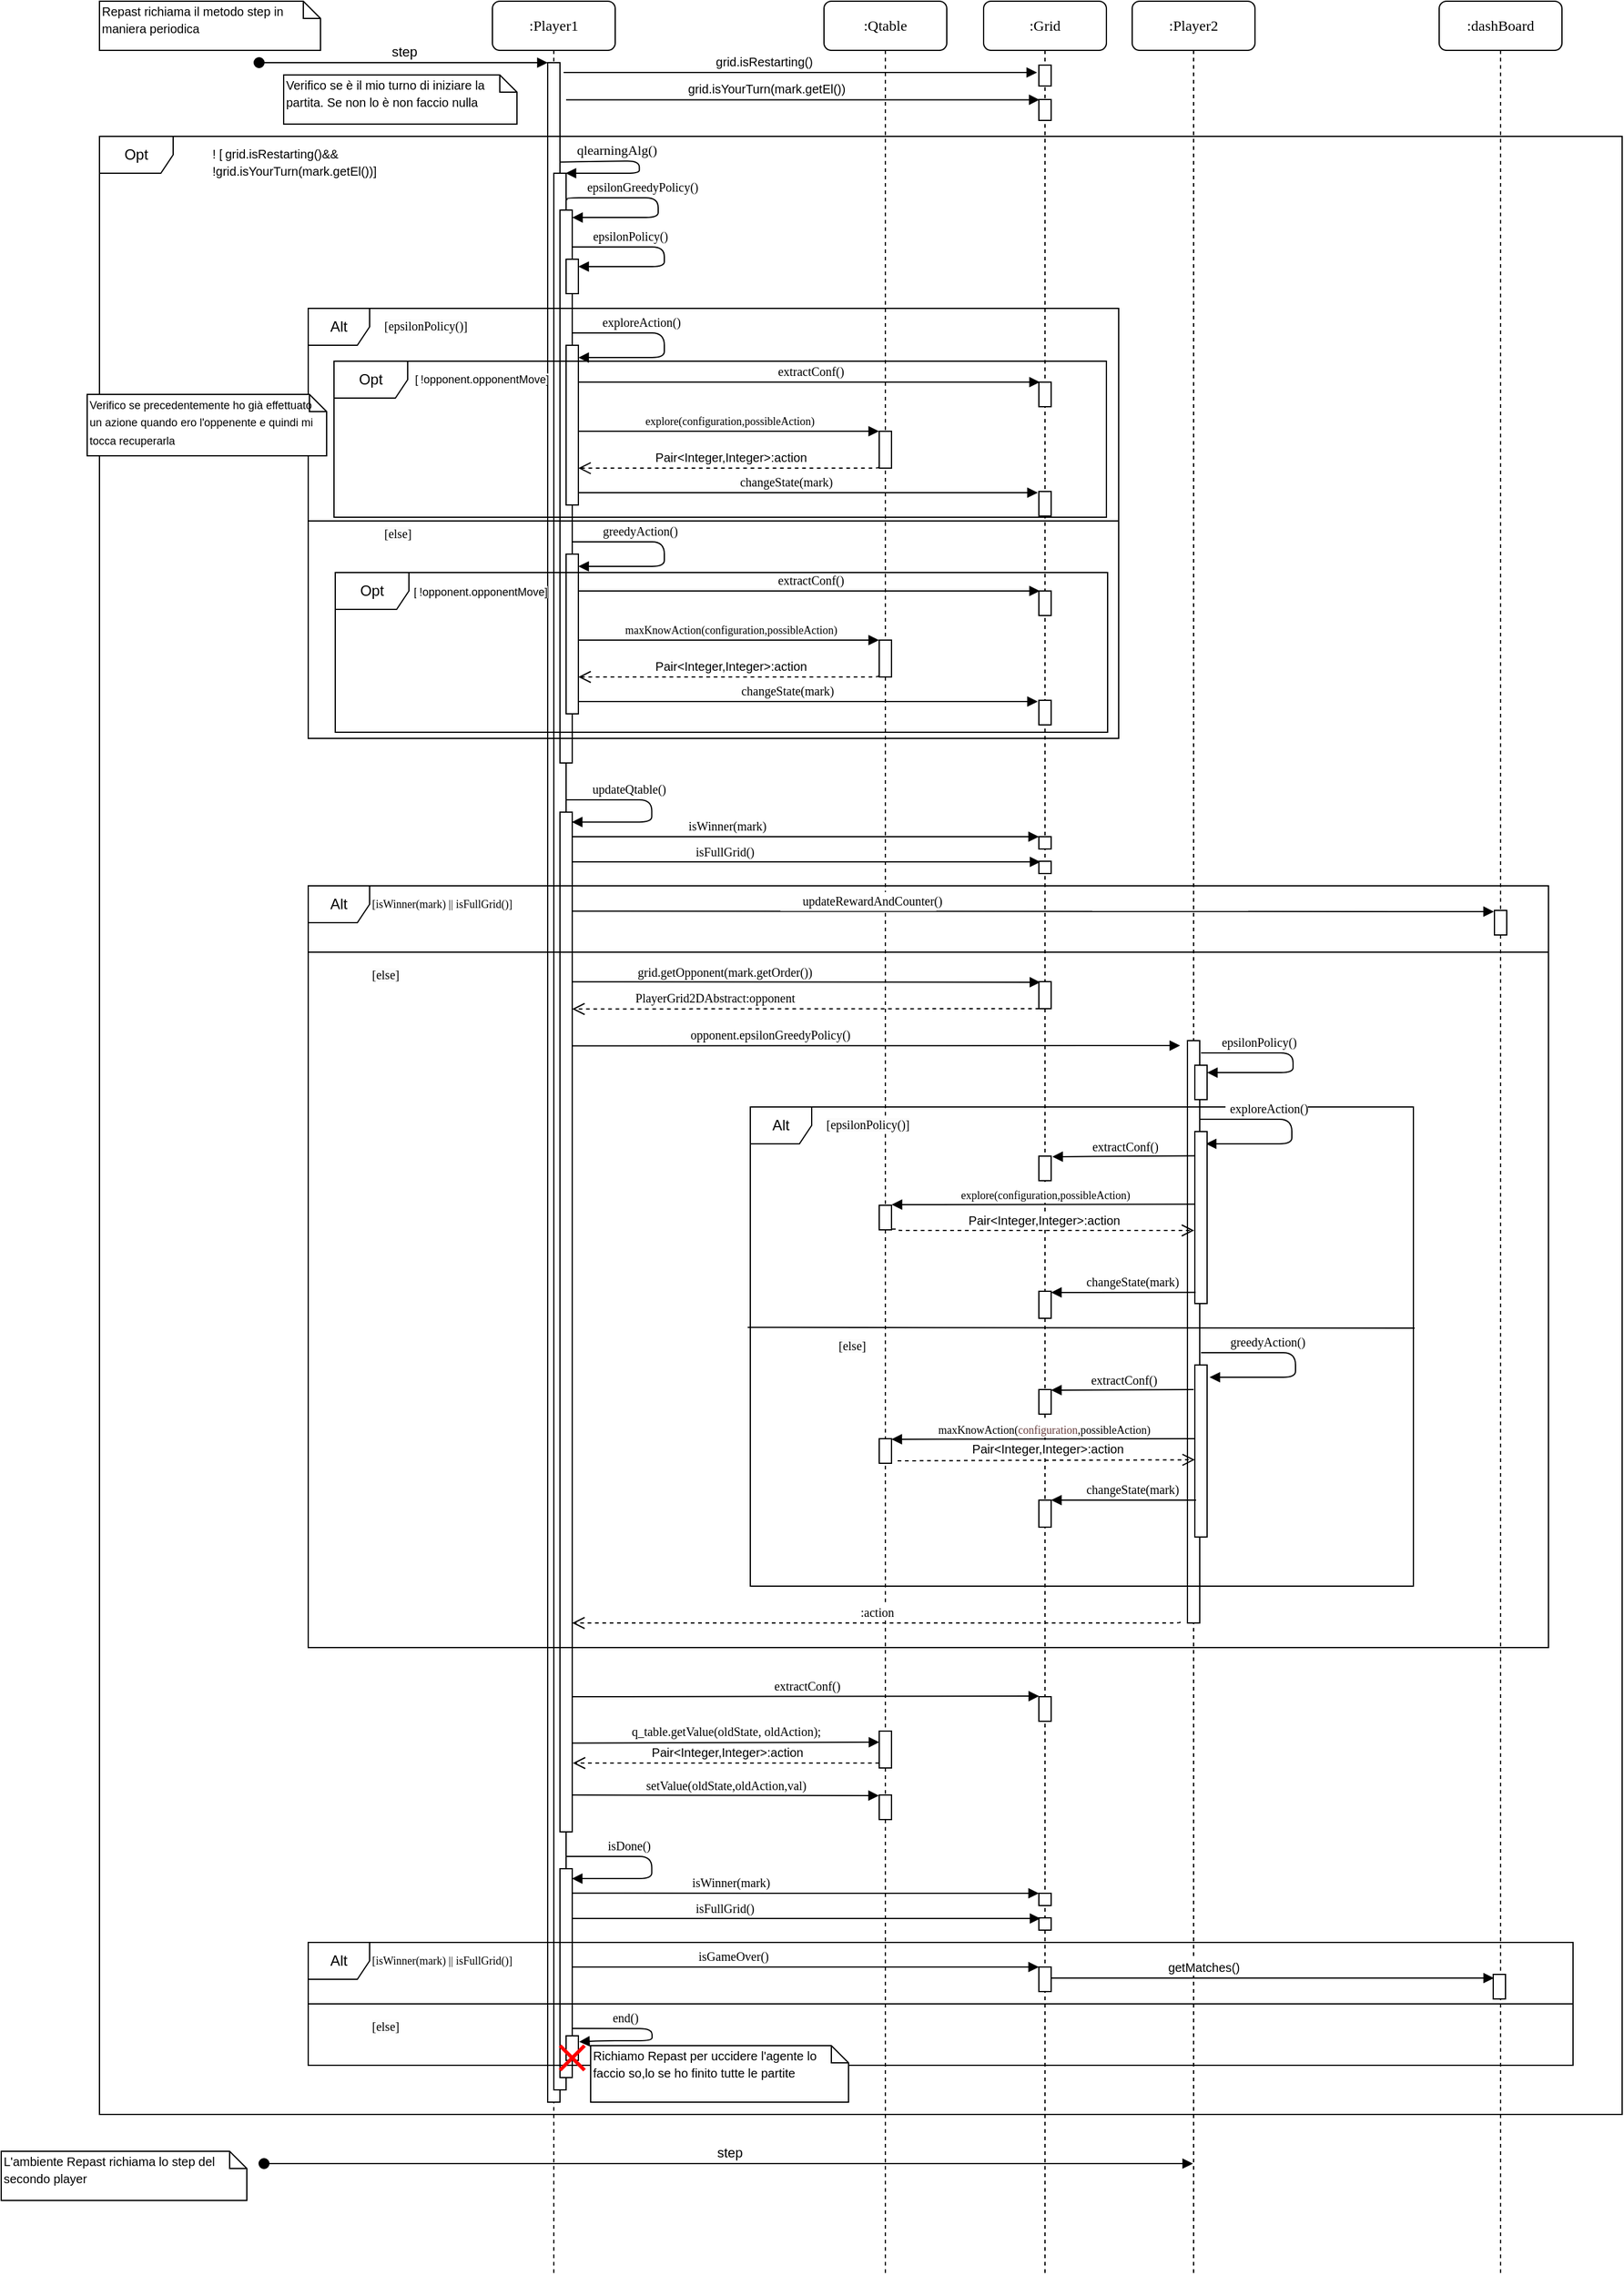 <mxfile version="26.1.0">
  <diagram name="Page-1" id="13e1069c-82ec-6db2-03f1-153e76fe0fe0">
    <mxGraphModel dx="2809" dy="753" grid="1" gridSize="10" guides="1" tooltips="1" connect="1" arrows="1" fold="1" page="1" pageScale="1" pageWidth="1100" pageHeight="850" background="none" math="0" shadow="0">
      <root>
        <mxCell id="0" />
        <mxCell id="1" parent="0" />
        <mxCell id="ylw8u2AN5-Jj1cHg0nZG-46" value=":dashBoard" style="shape=umlLifeline;perimeter=lifelinePerimeter;whiteSpace=wrap;html=1;container=1;collapsible=0;recursiveResize=0;outlineConnect=0;rounded=1;shadow=0;comic=0;labelBackgroundColor=none;strokeWidth=1;fontFamily=Verdana;fontSize=12;align=center;" vertex="1" parent="1">
          <mxGeometry x="871" y="80" width="100" height="1850" as="geometry" />
        </mxCell>
        <mxCell id="ylw8u2AN5-Jj1cHg0nZG-50" value="" style="html=1;points=[];perimeter=orthogonalPerimeter;rounded=0;shadow=0;comic=0;labelBackgroundColor=none;strokeWidth=1;fontFamily=Verdana;fontSize=12;align=center;" vertex="1" parent="ylw8u2AN5-Jj1cHg0nZG-46">
          <mxGeometry x="45" y="740" width="10" height="20" as="geometry" />
        </mxCell>
        <mxCell id="7baba1c4bc27f4b0-2" value=":Qtable" style="shape=umlLifeline;perimeter=lifelinePerimeter;whiteSpace=wrap;html=1;container=1;collapsible=0;recursiveResize=0;outlineConnect=0;rounded=1;shadow=0;comic=0;labelBackgroundColor=none;strokeWidth=1;fontFamily=Verdana;fontSize=12;align=center;" parent="1" vertex="1">
          <mxGeometry x="370" y="80" width="100" height="1850" as="geometry" />
        </mxCell>
        <mxCell id="ylw8u2AN5-Jj1cHg0nZG-176" value="&lt;span style=&quot;padding: 0px 0px 0px 2px;&quot;&gt;&lt;font style=&quot;font-size: 10px;&quot;&gt;&lt;font style=&quot;&quot;&gt;extractConf&lt;/font&gt;&lt;span style=&quot;background-color: rgb(255, 255, 255); font-family: Consolas; white-space-collapse: preserve;&quot;&gt;()&lt;/span&gt;&lt;/font&gt;&lt;/span&gt;" style="html=1;verticalAlign=bottom;endArrow=block;labelBackgroundColor=none;fontFamily=Verdana;fontSize=12;edgeStyle=elbowEdgeStyle;elbow=vertical;entryX=0.014;entryY=-0.064;entryDx=0;entryDy=0;entryPerimeter=0;" edge="1" parent="7baba1c4bc27f4b0-2" target="ylw8u2AN5-Jj1cHg0nZG-177">
          <mxGeometry x="-0.001" relative="1" as="geometry">
            <mxPoint x="-205" y="1380" as="sourcePoint" />
            <mxPoint x="171" y="1380" as="targetPoint" />
            <mxPoint as="offset" />
          </mxGeometry>
        </mxCell>
        <mxCell id="ylw8u2AN5-Jj1cHg0nZG-179" value="&lt;span style=&quot;padding: 0px 0px 0px 2px;&quot;&gt;&lt;font style=&quot;font-size: 10px; color: rgb(0, 0, 0);&quot;&gt;setValue(oldState,oldAction,val)&lt;/font&gt;&lt;/span&gt;" style="html=1;verticalAlign=bottom;endArrow=block;labelBackgroundColor=none;fontFamily=Verdana;fontSize=12;edgeStyle=elbowEdgeStyle;elbow=vertical;entryX=-0.031;entryY=0.035;entryDx=0;entryDy=0;entryPerimeter=0;" edge="1" parent="7baba1c4bc27f4b0-2" target="ylw8u2AN5-Jj1cHg0nZG-182">
          <mxGeometry x="-0.004" relative="1" as="geometry">
            <mxPoint x="-205" y="1460" as="sourcePoint" />
            <mxPoint x="40" y="1460" as="targetPoint" />
            <mxPoint as="offset" />
          </mxGeometry>
        </mxCell>
        <mxCell id="ylw8u2AN5-Jj1cHg0nZG-181" value="" style="html=1;points=[];perimeter=orthogonalPerimeter;rounded=0;shadow=0;comic=0;labelBackgroundColor=none;strokeWidth=1;fontFamily=Verdana;fontSize=12;align=center;" vertex="1" parent="7baba1c4bc27f4b0-2">
          <mxGeometry x="45" y="1408" width="10" height="30" as="geometry" />
        </mxCell>
        <mxCell id="ylw8u2AN5-Jj1cHg0nZG-182" value="" style="html=1;points=[];perimeter=orthogonalPerimeter;rounded=0;shadow=0;comic=0;labelBackgroundColor=none;strokeWidth=1;fontFamily=Verdana;fontSize=12;align=center;" vertex="1" parent="7baba1c4bc27f4b0-2">
          <mxGeometry x="45" y="1460" width="10" height="20" as="geometry" />
        </mxCell>
        <mxCell id="ylw8u2AN5-Jj1cHg0nZG-219" value="&lt;span style=&quot;font-family: Helvetica; font-size: 10px; background-color: rgb(255, 255, 255); padding: 0px 0px 0px 2px;&quot;&gt;&lt;span style=&quot;white-space-collapse: preserve;&quot;&gt;grid.isYourTurn(mark.getEl())&lt;/span&gt;&lt;/span&gt;" style="html=1;verticalAlign=bottom;endArrow=block;labelBackgroundColor=none;fontFamily=Verdana;fontSize=12;edgeStyle=elbowEdgeStyle;elbow=vertical;" edge="1" parent="7baba1c4bc27f4b0-2">
          <mxGeometry x="-0.162" relative="1" as="geometry">
            <mxPoint x="-210" y="80.2" as="sourcePoint" />
            <mxPoint x="175.5" y="80.0" as="targetPoint" />
            <mxPoint as="offset" />
            <Array as="points">
              <mxPoint x="-58" y="80.2" />
            </Array>
          </mxGeometry>
        </mxCell>
        <mxCell id="7baba1c4bc27f4b0-3" value=":Grid" style="shape=umlLifeline;perimeter=lifelinePerimeter;whiteSpace=wrap;html=1;container=1;collapsible=0;recursiveResize=0;outlineConnect=0;rounded=1;shadow=0;comic=0;labelBackgroundColor=none;strokeWidth=1;fontFamily=Verdana;fontSize=12;align=center;" parent="1" vertex="1">
          <mxGeometry x="500" y="80" width="100" height="1850" as="geometry" />
        </mxCell>
        <mxCell id="ylw8u2AN5-Jj1cHg0nZG-21" value="" style="html=1;points=[];perimeter=orthogonalPerimeter;rounded=0;shadow=0;comic=0;labelBackgroundColor=none;strokeWidth=1;fontFamily=Verdana;fontSize=12;align=center;" vertex="1" parent="7baba1c4bc27f4b0-3">
          <mxGeometry x="45" y="680" width="10" height="10" as="geometry" />
        </mxCell>
        <mxCell id="ylw8u2AN5-Jj1cHg0nZG-170" value="" style="html=1;points=[];perimeter=orthogonalPerimeter;rounded=0;shadow=0;comic=0;labelBackgroundColor=none;strokeWidth=1;fontFamily=Verdana;fontSize=12;align=center;" vertex="1" parent="7baba1c4bc27f4b0-3">
          <mxGeometry x="45" y="1220" width="10" height="22" as="geometry" />
        </mxCell>
        <mxCell id="ylw8u2AN5-Jj1cHg0nZG-177" value="" style="html=1;points=[];perimeter=orthogonalPerimeter;rounded=0;shadow=0;comic=0;labelBackgroundColor=none;strokeWidth=1;fontFamily=Verdana;fontSize=12;align=center;" vertex="1" parent="7baba1c4bc27f4b0-3">
          <mxGeometry x="45" y="1380" width="10" height="20" as="geometry" />
        </mxCell>
        <mxCell id="ylw8u2AN5-Jj1cHg0nZG-211" value="" style="html=1;points=[];perimeter=orthogonalPerimeter;rounded=0;shadow=0;comic=0;labelBackgroundColor=none;strokeWidth=1;fontFamily=Verdana;fontSize=12;align=center;" vertex="1" parent="7baba1c4bc27f4b0-3">
          <mxGeometry x="45" y="52" width="10" height="17" as="geometry" />
        </mxCell>
        <mxCell id="ylw8u2AN5-Jj1cHg0nZG-218" value="" style="html=1;points=[];perimeter=orthogonalPerimeter;rounded=0;shadow=0;comic=0;labelBackgroundColor=none;strokeWidth=1;fontFamily=Verdana;fontSize=12;align=center;" vertex="1" parent="7baba1c4bc27f4b0-3">
          <mxGeometry x="45" y="80" width="10" height="17" as="geometry" />
        </mxCell>
        <mxCell id="7baba1c4bc27f4b0-4" value=":Player2" style="shape=umlLifeline;perimeter=lifelinePerimeter;whiteSpace=wrap;html=1;container=1;collapsible=0;recursiveResize=0;outlineConnect=0;rounded=1;shadow=0;comic=0;labelBackgroundColor=none;strokeWidth=1;fontFamily=Verdana;fontSize=12;align=center;" parent="1" vertex="1">
          <mxGeometry x="621" y="80" width="100" height="1850" as="geometry" />
        </mxCell>
        <mxCell id="7baba1c4bc27f4b0-8" value=":Player1" style="shape=umlLifeline;perimeter=lifelinePerimeter;whiteSpace=wrap;html=1;container=1;collapsible=0;recursiveResize=0;outlineConnect=0;rounded=1;shadow=0;comic=0;labelBackgroundColor=none;strokeWidth=1;fontFamily=Verdana;fontSize=12;align=center;" parent="1" vertex="1">
          <mxGeometry x="100" y="80" width="100" height="1850" as="geometry" />
        </mxCell>
        <mxCell id="7baba1c4bc27f4b0-9" value="" style="html=1;points=[];perimeter=orthogonalPerimeter;rounded=0;shadow=0;comic=0;labelBackgroundColor=none;strokeWidth=1;fontFamily=Verdana;fontSize=12;align=center;" parent="7baba1c4bc27f4b0-8" vertex="1">
          <mxGeometry x="45" y="50" width="10" height="1660" as="geometry" />
        </mxCell>
        <mxCell id="ylw8u2AN5-Jj1cHg0nZG-3" value="" style="html=1;points=[];perimeter=orthogonalPerimeter;rounded=0;shadow=0;comic=0;labelBackgroundColor=none;strokeWidth=1;fontFamily=Verdana;fontSize=12;align=center;" vertex="1" parent="7baba1c4bc27f4b0-8">
          <mxGeometry x="50" y="140" width="10" height="1560" as="geometry" />
        </mxCell>
        <mxCell id="ylw8u2AN5-Jj1cHg0nZG-4" value="&lt;span style=&quot;padding: 0px 0px 0px 2px; background-color: rgb(255, 255, 255);&quot;&gt;&lt;sub&gt;&lt;font style=&quot;font-size: 11px;&quot;&gt;qlearningAlg()&lt;/font&gt;&lt;/sub&gt;&lt;/span&gt;" style="html=1;verticalAlign=bottom;endArrow=block;labelBackgroundColor=none;fontFamily=Verdana;fontSize=12;edgeStyle=orthogonalEdgeStyle;elbow=vertical;exitX=1.036;exitY=0.031;exitDx=0;exitDy=0;exitPerimeter=0;" edge="1" parent="7baba1c4bc27f4b0-8">
          <mxGeometry x="-0.323" relative="1" as="geometry">
            <mxPoint x="55.0" y="130.84" as="sourcePoint" />
            <mxPoint x="59.64" y="140" as="targetPoint" />
            <Array as="points">
              <mxPoint x="59.64" y="131" />
              <mxPoint x="119.64" y="130" />
              <mxPoint x="119.64" y="140" />
            </Array>
            <mxPoint as="offset" />
          </mxGeometry>
        </mxCell>
        <mxCell id="ylw8u2AN5-Jj1cHg0nZG-6" value="" style="html=1;points=[];perimeter=orthogonalPerimeter;rounded=0;shadow=0;comic=0;labelBackgroundColor=none;strokeWidth=1;fontFamily=Verdana;fontSize=12;align=center;" vertex="1" parent="7baba1c4bc27f4b0-8">
          <mxGeometry x="55" y="170" width="10" height="450" as="geometry" />
        </mxCell>
        <mxCell id="ylw8u2AN5-Jj1cHg0nZG-7" value="&lt;span style=&quot;padding: 0px 0px 0px 2px;&quot;&gt;&lt;span style=&quot;padding: 0px 0px 0px 2px;&quot;&gt;&lt;font style=&quot;font-size: 10px;&quot;&gt;epsilonGreedyPolicy()&lt;/font&gt;&lt;/span&gt;&lt;/span&gt;" style="html=1;verticalAlign=bottom;endArrow=block;labelBackgroundColor=none;fontFamily=Verdana;fontSize=12;edgeStyle=orthogonalEdgeStyle;elbow=vertical;exitX=1.07;exitY=0.014;exitDx=0;exitDy=0;exitPerimeter=0;" edge="1" parent="7baba1c4bc27f4b0-8" source="ylw8u2AN5-Jj1cHg0nZG-3">
          <mxGeometry x="-0.246" relative="1" as="geometry">
            <mxPoint x="60" y="150.04" as="sourcePoint" />
            <mxPoint x="65" y="176.04" as="targetPoint" />
            <Array as="points">
              <mxPoint x="61" y="160" />
              <mxPoint x="135" y="160" />
              <mxPoint x="135" y="176" />
            </Array>
            <mxPoint as="offset" />
          </mxGeometry>
        </mxCell>
        <mxCell id="ylw8u2AN5-Jj1cHg0nZG-26" value="Alt" style="shape=umlFrame;whiteSpace=wrap;html=1;pointerEvents=0;width=50;height=30;" vertex="1" parent="7baba1c4bc27f4b0-8">
          <mxGeometry x="-150" y="250" width="660" height="350" as="geometry" />
        </mxCell>
        <mxCell id="7baba1c4bc27f4b0-10" value="" style="html=1;points=[];perimeter=orthogonalPerimeter;rounded=0;shadow=0;comic=0;labelBackgroundColor=none;strokeWidth=1;fontFamily=Verdana;fontSize=12;align=center;" parent="7baba1c4bc27f4b0-8" vertex="1">
          <mxGeometry x="315" y="520" width="10" height="30" as="geometry" />
        </mxCell>
        <mxCell id="7baba1c4bc27f4b0-13" value="" style="html=1;points=[];perimeter=orthogonalPerimeter;rounded=0;shadow=0;comic=0;labelBackgroundColor=none;strokeWidth=1;fontFamily=Verdana;fontSize=12;align=center;" parent="7baba1c4bc27f4b0-8" vertex="1">
          <mxGeometry x="445" y="480" width="10" height="20" as="geometry" />
        </mxCell>
        <mxCell id="ylw8u2AN5-Jj1cHg0nZG-13" value="" style="html=1;points=[];perimeter=orthogonalPerimeter;rounded=0;shadow=0;comic=0;labelBackgroundColor=none;strokeWidth=1;fontFamily=Verdana;fontSize=12;align=center;" vertex="1" parent="7baba1c4bc27f4b0-8">
          <mxGeometry x="445" y="569" width="10" height="20" as="geometry" />
        </mxCell>
        <mxCell id="ylw8u2AN5-Jj1cHg0nZG-8" value="" style="html=1;points=[];perimeter=orthogonalPerimeter;rounded=0;shadow=0;comic=0;labelBackgroundColor=none;strokeWidth=1;fontFamily=Verdana;fontSize=12;align=center;" vertex="1" parent="7baba1c4bc27f4b0-8">
          <mxGeometry x="60" y="450" width="10" height="130" as="geometry" />
        </mxCell>
        <mxCell id="ylw8u2AN5-Jj1cHg0nZG-9" value="&lt;span style=&quot;padding: 0px 0px 0px 2px;&quot;&gt;&lt;span style=&quot;padding: 0px 0px 0px 2px;&quot;&gt;&lt;font style=&quot;font-size: 10px;&quot;&gt;greedyAction()&lt;/font&gt;&lt;/span&gt;&lt;/span&gt;" style="html=1;verticalAlign=bottom;endArrow=block;labelBackgroundColor=none;fontFamily=Verdana;fontSize=12;edgeStyle=orthogonalEdgeStyle;elbow=vertical;" edge="1" parent="7baba1c4bc27f4b0-8">
          <mxGeometry x="-0.357" relative="1" as="geometry">
            <mxPoint x="65" y="440" as="sourcePoint" />
            <mxPoint x="70" y="460" as="targetPoint" />
            <Array as="points">
              <mxPoint x="65" y="440" />
              <mxPoint x="140" y="440" />
              <mxPoint x="140" y="460" />
            </Array>
            <mxPoint as="offset" />
          </mxGeometry>
        </mxCell>
        <mxCell id="ylw8u2AN5-Jj1cHg0nZG-11" value="&lt;span style=&quot;padding: 0px 0px 0px 2px;&quot;&gt;&lt;font style=&quot;font-size: 10px;&quot;&gt;&lt;font style=&quot;&quot;&gt;extractConf&lt;/font&gt;&lt;span style=&quot;background-color: rgb(255, 255, 255); font-family: Consolas; white-space-collapse: preserve;&quot;&gt;()&lt;/span&gt;&lt;/font&gt;&lt;/span&gt;" style="html=1;verticalAlign=bottom;endArrow=block;labelBackgroundColor=none;fontFamily=Verdana;fontSize=12;edgeStyle=elbowEdgeStyle;elbow=vertical;entryX=0.079;entryY=0.001;entryDx=0;entryDy=0;entryPerimeter=0;" edge="1" parent="7baba1c4bc27f4b0-8" target="7baba1c4bc27f4b0-13">
          <mxGeometry x="-0.001" relative="1" as="geometry">
            <mxPoint x="70" y="480" as="sourcePoint" />
            <mxPoint x="330" y="479" as="targetPoint" />
            <mxPoint as="offset" />
          </mxGeometry>
        </mxCell>
        <mxCell id="ylw8u2AN5-Jj1cHg0nZG-12" value="&lt;span style=&quot;padding: 0px 0px 0px 2px;&quot;&gt;&lt;span&gt;&lt;font style=&quot;font-size: 9px; color: rgb(0, 0, 0);&quot;&gt;&lt;span&gt;maxKnowAction(&lt;/span&gt;&lt;span&gt;configuration&lt;/span&gt;&lt;span&gt;,&lt;/span&gt;&lt;font&gt;possibleAction&lt;/font&gt;&lt;span&gt;)&lt;/span&gt;&lt;/font&gt;&lt;/span&gt;&lt;/span&gt;" style="html=1;verticalAlign=bottom;endArrow=block;labelBackgroundColor=none;fontFamily=Verdana;fontSize=12;edgeStyle=elbowEdgeStyle;elbow=vertical;entryX=-0.021;entryY=-0.01;entryDx=0;entryDy=0;entryPerimeter=0;" edge="1" parent="7baba1c4bc27f4b0-8" target="7baba1c4bc27f4b0-10">
          <mxGeometry relative="1" as="geometry">
            <mxPoint x="70" y="520" as="sourcePoint" />
            <mxPoint x="280" y="520" as="targetPoint" />
          </mxGeometry>
        </mxCell>
        <mxCell id="ylw8u2AN5-Jj1cHg0nZG-14" value="&lt;font face=&quot;Helvetica&quot; style=&quot;font-size: 10px;&quot;&gt;&lt;span style=&quot;background-color: rgb(255, 255, 255); padding: 0px 0px 0px 2px;&quot;&gt;&lt;span style=&quot;white-space-collapse: preserve;&quot;&gt;Pair&amp;lt;Integer,Integer&amp;gt;&lt;/span&gt;&lt;/span&gt;:action&lt;/font&gt;" style="html=1;verticalAlign=bottom;endArrow=open;dashed=1;endSize=8;labelBackgroundColor=none;fontFamily=Verdana;fontSize=12;edgeStyle=elbowEdgeStyle;elbow=vertical;exitX=-0.042;exitY=0.96;exitDx=0;exitDy=0;exitPerimeter=0;" edge="1" parent="7baba1c4bc27f4b0-8" source="7baba1c4bc27f4b0-10">
          <mxGeometry relative="1" as="geometry">
            <mxPoint x="70" y="550" as="targetPoint" />
            <Array as="points">
              <mxPoint x="180" y="550" />
            </Array>
            <mxPoint x="445" y="580" as="sourcePoint" />
          </mxGeometry>
        </mxCell>
        <mxCell id="ylw8u2AN5-Jj1cHg0nZG-15" value="&lt;span style=&quot;padding: 0px 0px 0px 2px;&quot;&gt;&lt;font style=&quot;font-size: 10px;&quot;&gt;changeState(mark)&lt;/font&gt;&lt;/span&gt;" style="html=1;verticalAlign=bottom;endArrow=block;labelBackgroundColor=none;fontFamily=Verdana;fontSize=12;edgeStyle=elbowEdgeStyle;elbow=vertical;entryX=-0.088;entryY=0.06;entryDx=0;entryDy=0;entryPerimeter=0;" edge="1" parent="7baba1c4bc27f4b0-8" target="ylw8u2AN5-Jj1cHg0nZG-13">
          <mxGeometry x="-0.101" relative="1" as="geometry">
            <mxPoint x="70" y="570" as="sourcePoint" />
            <mxPoint x="440" y="570" as="targetPoint" />
            <mxPoint as="offset" />
          </mxGeometry>
        </mxCell>
        <mxCell id="ylw8u2AN5-Jj1cHg0nZG-27" value="" style="html=1;points=[];perimeter=orthogonalPerimeter;rounded=0;shadow=0;comic=0;labelBackgroundColor=none;strokeWidth=1;fontFamily=Verdana;fontSize=12;align=center;" vertex="1" parent="7baba1c4bc27f4b0-8">
          <mxGeometry x="60" y="210" width="10" height="28" as="geometry" />
        </mxCell>
        <mxCell id="ylw8u2AN5-Jj1cHg0nZG-28" value="&lt;span style=&quot;padding: 0px 0px 0px 2px;&quot;&gt;&lt;span style=&quot;padding: 0px 0px 0px 2px;&quot;&gt;&lt;font style=&quot;font-size: 10px;&quot;&gt;epsilonPolicy()&lt;/font&gt;&lt;/span&gt;&lt;/span&gt;" style="html=1;verticalAlign=bottom;endArrow=block;labelBackgroundColor=none;fontFamily=Verdana;fontSize=12;edgeStyle=orthogonalEdgeStyle;elbow=vertical;" edge="1" parent="7baba1c4bc27f4b0-8">
          <mxGeometry x="-0.441" relative="1" as="geometry">
            <mxPoint x="65" y="200" as="sourcePoint" />
            <mxPoint x="70" y="216.0" as="targetPoint" />
            <Array as="points">
              <mxPoint x="65" y="200" />
              <mxPoint x="140" y="200" />
              <mxPoint x="140" y="216" />
            </Array>
            <mxPoint as="offset" />
          </mxGeometry>
        </mxCell>
        <mxCell id="ylw8u2AN5-Jj1cHg0nZG-19" value="&lt;span style=&quot;padding: 0px 0px 0px 2px;&quot;&gt;&lt;font style=&quot;font-size: 10px;&quot;&gt;isWinner(mark)&lt;/font&gt;&lt;/span&gt;" style="html=1;verticalAlign=bottom;endArrow=block;labelBackgroundColor=none;fontFamily=Verdana;fontSize=12;edgeStyle=elbowEdgeStyle;elbow=vertical;entryX=0;entryY=0.009;entryDx=0;entryDy=0;entryPerimeter=0;" edge="1" parent="7baba1c4bc27f4b0-8" target="ylw8u2AN5-Jj1cHg0nZG-21">
          <mxGeometry x="-0.324" relative="1" as="geometry">
            <mxPoint x="60" y="680.04" as="sourcePoint" />
            <mxPoint x="440" y="680" as="targetPoint" />
            <mxPoint as="offset" />
          </mxGeometry>
        </mxCell>
        <mxCell id="ylw8u2AN5-Jj1cHg0nZG-17" value="" style="html=1;points=[];perimeter=orthogonalPerimeter;rounded=0;shadow=0;comic=0;labelBackgroundColor=none;strokeWidth=1;fontFamily=Verdana;fontSize=12;align=center;" vertex="1" parent="7baba1c4bc27f4b0-8">
          <mxGeometry x="55" y="660.04" width="10" height="829.96" as="geometry" />
        </mxCell>
        <mxCell id="ylw8u2AN5-Jj1cHg0nZG-18" value="&lt;span style=&quot;padding: 0px 0px 0px 2px;&quot;&gt;&lt;span style=&quot;padding: 0px 0px 0px 2px;&quot;&gt;&lt;font style=&quot;font-size: 10px;&quot;&gt;updateQtable()&lt;/font&gt;&lt;/span&gt;&lt;/span&gt;" style="html=1;verticalAlign=bottom;endArrow=block;labelBackgroundColor=none;fontFamily=Verdana;fontSize=12;edgeStyle=orthogonalEdgeStyle;elbow=vertical;exitX=1.026;exitY=0.553;exitDx=0;exitDy=0;exitPerimeter=0;" edge="1" parent="7baba1c4bc27f4b0-8">
          <mxGeometry x="-0.357" relative="1" as="geometry">
            <mxPoint x="60" y="650.04" as="sourcePoint" />
            <mxPoint x="64.74" y="668.08" as="targetPoint" />
            <Array as="points">
              <mxPoint x="129.74" y="650.08" />
              <mxPoint x="129.74" y="668.08" />
            </Array>
            <mxPoint as="offset" />
          </mxGeometry>
        </mxCell>
        <mxCell id="ylw8u2AN5-Jj1cHg0nZG-34" value="&lt;span style=&quot;padding: 0px 0px 0px 2px;&quot;&gt;&lt;span style=&quot;padding: 0px 0px 0px 2px;&quot;&gt;&lt;font style=&quot;font-size: 10px;&quot;&gt;&lt;span style=&quot;padding: 0px 0px 0px 2px;&quot;&gt;&lt;font style=&quot;&quot;&gt;exploreAction&lt;/font&gt;&lt;/span&gt;&lt;font&gt;()&lt;/font&gt;&lt;/font&gt;&lt;/span&gt;&lt;/span&gt;" style="html=1;verticalAlign=bottom;endArrow=block;labelBackgroundColor=none;fontFamily=Verdana;fontSize=12;edgeStyle=orthogonalEdgeStyle;elbow=vertical;" edge="1" parent="7baba1c4bc27f4b0-8">
          <mxGeometry x="-0.357" relative="1" as="geometry">
            <mxPoint x="65" y="270.04" as="sourcePoint" />
            <mxPoint x="70" y="290.04" as="targetPoint" />
            <Array as="points">
              <mxPoint x="65" y="270.04" />
              <mxPoint x="140" y="270.04" />
              <mxPoint x="140" y="290.04" />
            </Array>
            <mxPoint as="offset" />
          </mxGeometry>
        </mxCell>
        <mxCell id="ylw8u2AN5-Jj1cHg0nZG-35" value="&lt;span style=&quot;padding: 0px 0px 0px 2px;&quot;&gt;&lt;font style=&quot;font-size: 10px;&quot;&gt;&lt;font style=&quot;&quot;&gt;extractConf&lt;/font&gt;&lt;span style=&quot;background-color: rgb(255, 255, 255); font-family: Consolas; white-space-collapse: preserve;&quot;&gt;()&lt;/span&gt;&lt;/font&gt;&lt;/span&gt;" style="html=1;verticalAlign=bottom;endArrow=block;labelBackgroundColor=none;fontFamily=Verdana;fontSize=12;edgeStyle=elbowEdgeStyle;elbow=vertical;entryX=0.079;entryY=0.001;entryDx=0;entryDy=0;entryPerimeter=0;" edge="1" parent="7baba1c4bc27f4b0-8" target="ylw8u2AN5-Jj1cHg0nZG-31">
          <mxGeometry x="-0.001" relative="1" as="geometry">
            <mxPoint x="70" y="310.04" as="sourcePoint" />
            <mxPoint x="330" y="309.04" as="targetPoint" />
            <mxPoint as="offset" />
          </mxGeometry>
        </mxCell>
        <mxCell id="ylw8u2AN5-Jj1cHg0nZG-36" value="&lt;span style=&quot;padding: 0px 0px 0px 2px;&quot;&gt;&lt;span&gt;&lt;font style=&quot;font-size: 9px; color: rgb(0, 0, 0);&quot;&gt;&lt;span&gt;explore(&lt;/span&gt;&lt;span&gt;configuration&lt;/span&gt;&lt;span&gt;,&lt;/span&gt;&lt;font&gt;possibleAction&lt;/font&gt;&lt;span&gt;)&lt;/span&gt;&lt;/font&gt;&lt;/span&gt;&lt;/span&gt;" style="html=1;verticalAlign=bottom;endArrow=block;labelBackgroundColor=none;fontFamily=Verdana;fontSize=12;edgeStyle=elbowEdgeStyle;elbow=vertical;entryX=-0.021;entryY=-0.01;entryDx=0;entryDy=0;entryPerimeter=0;" edge="1" parent="7baba1c4bc27f4b0-8" target="ylw8u2AN5-Jj1cHg0nZG-30">
          <mxGeometry x="-0.004" relative="1" as="geometry">
            <mxPoint x="70" y="350.04" as="sourcePoint" />
            <mxPoint x="280" y="350.04" as="targetPoint" />
            <mxPoint as="offset" />
          </mxGeometry>
        </mxCell>
        <mxCell id="ylw8u2AN5-Jj1cHg0nZG-37" value="&lt;span style=&quot;font-family: Helvetica; font-size: 10px; background-color: rgb(255, 255, 255); padding: 0px 0px 0px 2px;&quot;&gt;&lt;span style=&quot;white-space-collapse: preserve;&quot;&gt;Pair&amp;lt;Integer,Integer&amp;gt;&lt;/span&gt;&lt;/span&gt;&lt;span style=&quot;font-family: Helvetica; font-size: 10px;&quot;&gt;:action&lt;/span&gt;" style="html=1;verticalAlign=bottom;endArrow=open;dashed=1;endSize=8;labelBackgroundColor=none;fontFamily=Verdana;fontSize=12;edgeStyle=elbowEdgeStyle;elbow=vertical;exitX=-0.042;exitY=0.96;exitDx=0;exitDy=0;exitPerimeter=0;" edge="1" parent="7baba1c4bc27f4b0-8" source="ylw8u2AN5-Jj1cHg0nZG-30">
          <mxGeometry relative="1" as="geometry">
            <mxPoint x="70" y="380.04" as="targetPoint" />
            <Array as="points">
              <mxPoint x="180" y="380.04" />
            </Array>
            <mxPoint x="445" y="410.04" as="sourcePoint" />
          </mxGeometry>
        </mxCell>
        <mxCell id="ylw8u2AN5-Jj1cHg0nZG-38" value="&lt;span style=&quot;padding: 0px 0px 0px 2px;&quot;&gt;&lt;font style=&quot;font-size: 10px;&quot;&gt;changeState(mark)&lt;/font&gt;&lt;/span&gt;" style="html=1;verticalAlign=bottom;endArrow=block;labelBackgroundColor=none;fontFamily=Verdana;fontSize=12;edgeStyle=elbowEdgeStyle;elbow=vertical;entryX=-0.088;entryY=0.06;entryDx=0;entryDy=0;entryPerimeter=0;" edge="1" parent="7baba1c4bc27f4b0-8" target="ylw8u2AN5-Jj1cHg0nZG-32">
          <mxGeometry x="-0.101" relative="1" as="geometry">
            <mxPoint x="70" y="400.04" as="sourcePoint" />
            <mxPoint x="440" y="400.04" as="targetPoint" />
            <mxPoint as="offset" />
          </mxGeometry>
        </mxCell>
        <mxCell id="ylw8u2AN5-Jj1cHg0nZG-30" value="" style="html=1;points=[];perimeter=orthogonalPerimeter;rounded=0;shadow=0;comic=0;labelBackgroundColor=none;strokeWidth=1;fontFamily=Verdana;fontSize=12;align=center;" vertex="1" parent="7baba1c4bc27f4b0-8">
          <mxGeometry x="315" y="350.04" width="10" height="30" as="geometry" />
        </mxCell>
        <mxCell id="ylw8u2AN5-Jj1cHg0nZG-31" value="" style="html=1;points=[];perimeter=orthogonalPerimeter;rounded=0;shadow=0;comic=0;labelBackgroundColor=none;strokeWidth=1;fontFamily=Verdana;fontSize=12;align=center;" vertex="1" parent="7baba1c4bc27f4b0-8">
          <mxGeometry x="445" y="310.04" width="10" height="20" as="geometry" />
        </mxCell>
        <mxCell id="ylw8u2AN5-Jj1cHg0nZG-32" value="" style="html=1;points=[];perimeter=orthogonalPerimeter;rounded=0;shadow=0;comic=0;labelBackgroundColor=none;strokeWidth=1;fontFamily=Verdana;fontSize=12;align=center;" vertex="1" parent="7baba1c4bc27f4b0-8">
          <mxGeometry x="445" y="399.04" width="10" height="20" as="geometry" />
        </mxCell>
        <mxCell id="ylw8u2AN5-Jj1cHg0nZG-33" value="" style="html=1;points=[];perimeter=orthogonalPerimeter;rounded=0;shadow=0;comic=0;labelBackgroundColor=none;strokeWidth=1;fontFamily=Verdana;fontSize=12;align=center;" vertex="1" parent="7baba1c4bc27f4b0-8">
          <mxGeometry x="60" y="280.04" width="10" height="130" as="geometry" />
        </mxCell>
        <mxCell id="ylw8u2AN5-Jj1cHg0nZG-39" value="" style="line;strokeWidth=1;fillColor=none;align=left;verticalAlign=middle;spacingTop=-1;spacingLeft=3;spacingRight=3;rotatable=0;labelPosition=right;points=[];portConstraint=eastwest;strokeColor=inherit;" vertex="1" parent="7baba1c4bc27f4b0-8">
          <mxGeometry x="-150" y="419.04" width="660" height="8" as="geometry" />
        </mxCell>
        <mxCell id="ylw8u2AN5-Jj1cHg0nZG-22" value="" style="html=1;points=[];perimeter=orthogonalPerimeter;rounded=0;shadow=0;comic=0;labelBackgroundColor=none;strokeWidth=1;fontFamily=Verdana;fontSize=12;align=center;" vertex="1" parent="7baba1c4bc27f4b0-8">
          <mxGeometry x="445" y="700" width="10" height="10" as="geometry" />
        </mxCell>
        <mxCell id="ylw8u2AN5-Jj1cHg0nZG-20" value="&lt;span style=&quot;padding: 0px 0px 0px 2px;&quot;&gt;&lt;font style=&quot;font-size: 10px;&quot;&gt;isFullGrid()&lt;/font&gt;&lt;/span&gt;" style="html=1;verticalAlign=bottom;endArrow=block;labelBackgroundColor=none;fontFamily=Verdana;fontSize=12;edgeStyle=elbowEdgeStyle;elbow=vertical;entryX=0.121;entryY=0.007;entryDx=0;entryDy=0;entryPerimeter=0;exitX=1.383;exitY=0.297;exitDx=0;exitDy=0;exitPerimeter=0;" edge="1" parent="7baba1c4bc27f4b0-8" target="ylw8u2AN5-Jj1cHg0nZG-22">
          <mxGeometry x="-0.352" relative="1" as="geometry">
            <mxPoint x="65.0" y="700.518" as="sourcePoint" />
            <mxPoint x="440.17" y="700.11" as="targetPoint" />
            <mxPoint as="offset" />
          </mxGeometry>
        </mxCell>
        <mxCell id="ylw8u2AN5-Jj1cHg0nZG-43" value="Alt" style="shape=umlFrame;whiteSpace=wrap;html=1;pointerEvents=0;width=50;height=30;" vertex="1" parent="7baba1c4bc27f4b0-8">
          <mxGeometry x="-150" y="720" width="1010" height="620" as="geometry" />
        </mxCell>
        <mxCell id="ylw8u2AN5-Jj1cHg0nZG-44" value="&lt;span style=&quot;font-family: Verdana; text-align: center; text-wrap-mode: nowrap;&quot;&gt;&lt;font style=&quot;font-size: 9px;&quot;&gt;[isWinner(mark) || isFullGrid()]&lt;/font&gt;&lt;/span&gt;" style="text;whiteSpace=wrap;html=1;" vertex="1" parent="7baba1c4bc27f4b0-8">
          <mxGeometry x="-100" y="720" width="149" height="30" as="geometry" />
        </mxCell>
        <mxCell id="ylw8u2AN5-Jj1cHg0nZG-49" value="&lt;span style=&quot;padding: 0px 0px 0px 2px; background-color: rgb(255, 255, 255);&quot;&gt;&lt;font style=&quot;font-size: 10px;&quot;&gt;updateRewardAndCounter()&lt;/font&gt;&lt;/span&gt;" style="html=1;verticalAlign=bottom;endArrow=block;labelBackgroundColor=none;fontFamily=Verdana;fontSize=12;edgeStyle=elbowEdgeStyle;elbow=vertical;entryX=-0.046;entryY=0.058;entryDx=0;entryDy=0;entryPerimeter=0;exitX=0.999;exitY=0.234;exitDx=0;exitDy=0;exitPerimeter=0;" edge="1" parent="7baba1c4bc27f4b0-8" target="ylw8u2AN5-Jj1cHg0nZG-50">
          <mxGeometry x="-0.353" relative="1" as="geometry">
            <mxPoint x="65.0" y="740.651" as="sourcePoint" />
            <mxPoint x="830.01" y="740" as="targetPoint" />
            <mxPoint as="offset" />
          </mxGeometry>
        </mxCell>
        <mxCell id="ylw8u2AN5-Jj1cHg0nZG-53" value="" style="line;strokeWidth=1;fillColor=none;align=left;verticalAlign=middle;spacingTop=-1;spacingLeft=3;spacingRight=3;rotatable=0;labelPosition=right;points=[];portConstraint=eastwest;strokeColor=inherit;" vertex="1" parent="7baba1c4bc27f4b0-8">
          <mxGeometry x="-150" y="770" width="1010" height="8" as="geometry" />
        </mxCell>
        <mxCell id="ylw8u2AN5-Jj1cHg0nZG-54" value="&lt;span style=&quot;color: rgb(0, 0, 0); font-family: Verdana; font-size: 10px; font-style: normal; font-variant-ligatures: normal; font-variant-caps: normal; font-weight: 400; letter-spacing: normal; orphans: 2; text-align: center; text-indent: 0px; text-transform: none; widows: 2; word-spacing: 0px; -webkit-text-stroke-width: 0px; white-space: nowrap; background-color: rgb(251, 251, 251); text-decoration-thickness: initial; text-decoration-style: initial; text-decoration-color: initial; float: none; display: inline !important;&quot;&gt;[else]&lt;/span&gt;" style="text;whiteSpace=wrap;html=1;" vertex="1" parent="7baba1c4bc27f4b0-8">
          <mxGeometry x="-100" y="778" width="80" height="30" as="geometry" />
        </mxCell>
        <mxCell id="ylw8u2AN5-Jj1cHg0nZG-55" value="" style="html=1;points=[];perimeter=orthogonalPerimeter;rounded=0;shadow=0;comic=0;labelBackgroundColor=none;strokeWidth=1;fontFamily=Verdana;fontSize=12;align=center;" vertex="1" parent="7baba1c4bc27f4b0-8">
          <mxGeometry x="445" y="798" width="10" height="22" as="geometry" />
        </mxCell>
        <mxCell id="ylw8u2AN5-Jj1cHg0nZG-56" value="&lt;span style=&quot;padding: 0px 0px 0px 2px;&quot;&gt;&lt;font style=&quot;font-size: 10px;&quot;&gt;grid.getOpponent(mark.getOrder())&lt;/font&gt;&lt;/span&gt;" style="html=1;verticalAlign=bottom;endArrow=block;labelBackgroundColor=none;fontFamily=Verdana;fontSize=12;edgeStyle=elbowEdgeStyle;elbow=vertical;exitX=0.999;exitY=0.234;exitDx=0;exitDy=0;exitPerimeter=0;entryX=0.107;entryY=0.039;entryDx=0;entryDy=0;entryPerimeter=0;" edge="1" parent="7baba1c4bc27f4b0-8" target="ylw8u2AN5-Jj1cHg0nZG-55">
          <mxGeometry x="-0.353" relative="1" as="geometry">
            <mxPoint x="65.0" y="798.081" as="sourcePoint" />
            <mxPoint x="440" y="798" as="targetPoint" />
            <mxPoint as="offset" />
          </mxGeometry>
        </mxCell>
        <mxCell id="ylw8u2AN5-Jj1cHg0nZG-57" value="&lt;span style=&quot;padding: 0px 0px 0px 2px;&quot;&gt;&lt;span style=&quot;white-space-collapse: preserve; background-color: rgb(255, 255, 255);&quot;&gt;&lt;font face=&quot;Verdana&quot; style=&quot;font-size: 10px; color: rgb(0, 0, 0);&quot;&gt;opponent.epsilonGreedyPolicy()&lt;/font&gt;&lt;/span&gt;&lt;/span&gt;" style="html=1;verticalAlign=bottom;endArrow=block;labelBackgroundColor=none;fontFamily=Verdana;fontSize=12;edgeStyle=elbowEdgeStyle;elbow=vertical;exitX=0.999;exitY=0.234;exitDx=0;exitDy=0;exitPerimeter=0;" edge="1" parent="7baba1c4bc27f4b0-8">
          <mxGeometry x="-0.352" relative="1" as="geometry">
            <mxPoint x="65.0" y="850.271" as="sourcePoint" />
            <mxPoint x="560" y="850" as="targetPoint" />
            <mxPoint as="offset" />
          </mxGeometry>
        </mxCell>
        <mxCell id="ylw8u2AN5-Jj1cHg0nZG-59" value="&lt;span style=&quot;padding: 0px 0px 0px 2px;&quot;&gt;&lt;font style=&quot;font-size: 10px;&quot;&gt;PlayerGrid2DAbstract:opponent&lt;/font&gt;&lt;/span&gt;" style="html=1;verticalAlign=bottom;endArrow=open;dashed=1;endSize=8;labelBackgroundColor=none;fontFamily=Verdana;fontSize=12;edgeStyle=elbowEdgeStyle;elbow=vertical;exitX=0.027;exitY=0.711;exitDx=0;exitDy=0;exitPerimeter=0;" edge="1" parent="7baba1c4bc27f4b0-8">
          <mxGeometry x="0.396" relative="1" as="geometry">
            <mxPoint x="65" y="820.25" as="targetPoint" />
            <Array as="points">
              <mxPoint x="440" y="820.25" />
            </Array>
            <mxPoint x="445.27" y="820.002" as="sourcePoint" />
            <mxPoint as="offset" />
          </mxGeometry>
        </mxCell>
        <mxCell id="ylw8u2AN5-Jj1cHg0nZG-63" value="" style="html=1;points=[];perimeter=orthogonalPerimeter;rounded=0;shadow=0;comic=0;labelBackgroundColor=none;strokeWidth=1;fontFamily=Verdana;fontSize=12;align=center;" vertex="1" parent="7baba1c4bc27f4b0-8">
          <mxGeometry x="566" y="846" width="10" height="474" as="geometry" />
        </mxCell>
        <mxCell id="ylw8u2AN5-Jj1cHg0nZG-66" value="&lt;span style=&quot;padding: 0px 0px 0px 2px;&quot;&gt;&lt;span style=&quot;padding: 0px 0px 0px 2px;&quot;&gt;&lt;font style=&quot;font-size: 10px;&quot;&gt;epsilonPolicy()&lt;/font&gt;&lt;/span&gt;&lt;/span&gt;" style="html=1;verticalAlign=bottom;endArrow=block;labelBackgroundColor=none;fontFamily=Verdana;fontSize=12;edgeStyle=orthogonalEdgeStyle;elbow=vertical;" edge="1" parent="7baba1c4bc27f4b0-8">
          <mxGeometry x="-0.441" relative="1" as="geometry">
            <mxPoint x="577" y="856.02" as="sourcePoint" />
            <mxPoint x="582" y="872.02" as="targetPoint" />
            <Array as="points">
              <mxPoint x="577" y="856.02" />
              <mxPoint x="652" y="856.02" />
              <mxPoint x="652" y="872.02" />
            </Array>
            <mxPoint as="offset" />
          </mxGeometry>
        </mxCell>
        <mxCell id="ylw8u2AN5-Jj1cHg0nZG-65" value="" style="html=1;points=[];perimeter=orthogonalPerimeter;rounded=0;shadow=0;comic=0;labelBackgroundColor=none;strokeWidth=1;fontFamily=Verdana;fontSize=12;align=center;" vertex="1" parent="7baba1c4bc27f4b0-8">
          <mxGeometry x="572" y="866.02" width="10" height="28" as="geometry" />
        </mxCell>
        <mxCell id="ylw8u2AN5-Jj1cHg0nZG-93" value="&lt;span style=&quot;padding: 0px 0px 0px 2px;&quot;&gt;&lt;font style=&quot;font-size: 10px;&quot;&gt;&lt;font style=&quot;&quot;&gt;extractConf&lt;/font&gt;&lt;span style=&quot;background-color: rgb(255, 255, 255); font-family: Consolas; white-space-collapse: preserve;&quot;&gt;()&lt;/span&gt;&lt;/font&gt;&lt;/span&gt;" style="html=1;verticalAlign=bottom;endArrow=block;labelBackgroundColor=none;fontFamily=Verdana;fontSize=12;edgeStyle=elbowEdgeStyle;elbow=vertical;" edge="1" parent="7baba1c4bc27f4b0-8">
          <mxGeometry x="-0.001" relative="1" as="geometry">
            <mxPoint x="572" y="939.75" as="sourcePoint" />
            <mxPoint x="456" y="941" as="targetPoint" />
            <mxPoint as="offset" />
          </mxGeometry>
        </mxCell>
        <mxCell id="ylw8u2AN5-Jj1cHg0nZG-175" value="&lt;font style=&quot;font-size: 10px; background-color: rgb(255, 255, 255);&quot;&gt;:action&lt;/font&gt;" style="html=1;verticalAlign=bottom;endArrow=open;dashed=1;endSize=8;labelBackgroundColor=none;fontFamily=Verdana;fontSize=12;edgeStyle=elbowEdgeStyle;elbow=vertical;exitX=-0.042;exitY=0.96;exitDx=0;exitDy=0;exitPerimeter=0;" edge="1" parent="7baba1c4bc27f4b0-8">
          <mxGeometry relative="1" as="geometry">
            <mxPoint x="65" y="1320" as="targetPoint" />
            <Array as="points">
              <mxPoint x="425" y="1320" />
            </Array>
            <mxPoint x="560" y="1319" as="sourcePoint" />
          </mxGeometry>
        </mxCell>
        <mxCell id="ylw8u2AN5-Jj1cHg0nZG-183" value="" style="html=1;points=[];perimeter=orthogonalPerimeter;rounded=0;shadow=0;comic=0;labelBackgroundColor=none;strokeWidth=1;fontFamily=Verdana;fontSize=12;align=center;" vertex="1" parent="7baba1c4bc27f4b0-8">
          <mxGeometry x="55" y="1520" width="10" height="170" as="geometry" />
        </mxCell>
        <mxCell id="ylw8u2AN5-Jj1cHg0nZG-2" value="step" style="html=1;verticalAlign=bottom;startArrow=oval;startFill=1;endArrow=block;startSize=8;curved=0;rounded=0;" edge="1" parent="7baba1c4bc27f4b0-8">
          <mxGeometry width="60" relative="1" as="geometry">
            <mxPoint x="-190" y="50" as="sourcePoint" />
            <mxPoint x="45" y="50" as="targetPoint" />
          </mxGeometry>
        </mxCell>
        <mxCell id="7baba1c4bc27f4b0-40" value="&lt;font face=&quot;Helvetica&quot; style=&quot;font-size: 10px;&quot;&gt;Repast richiama il metodo step in maniera periodica&lt;/font&gt;" style="shape=note;whiteSpace=wrap;html=1;size=14;verticalAlign=top;align=left;spacingTop=-6;rounded=0;shadow=0;comic=0;labelBackgroundColor=none;strokeWidth=1;fontFamily=Verdana;fontSize=12" parent="1" vertex="1">
          <mxGeometry x="-220" y="80" width="180" height="40" as="geometry" />
        </mxCell>
        <mxCell id="ylw8u2AN5-Jj1cHg0nZG-29" value="&lt;span style=&quot;color: rgb(0, 0, 0); font-family: Verdana; font-size: 10px; font-style: normal; font-variant-ligatures: normal; font-variant-caps: normal; font-weight: 400; letter-spacing: normal; orphans: 2; text-align: center; text-indent: 0px; text-transform: none; widows: 2; word-spacing: 0px; -webkit-text-stroke-width: 0px; white-space: nowrap; background-color: rgb(251, 251, 251); text-decoration-thickness: initial; text-decoration-style: initial; text-decoration-color: initial; float: none; display: inline !important;&quot;&gt;[epsilonPolicy()]&lt;/span&gt;" style="text;whiteSpace=wrap;html=1;" vertex="1" parent="1">
          <mxGeometry x="10" y="330" width="80" height="30" as="geometry" />
        </mxCell>
        <mxCell id="ylw8u2AN5-Jj1cHg0nZG-40" value="&lt;span style=&quot;color: rgb(0, 0, 0); font-family: Verdana; font-size: 10px; font-style: normal; font-variant-ligatures: normal; font-variant-caps: normal; font-weight: 400; letter-spacing: normal; orphans: 2; text-align: center; text-indent: 0px; text-transform: none; widows: 2; word-spacing: 0px; -webkit-text-stroke-width: 0px; white-space: nowrap; background-color: rgb(251, 251, 251); text-decoration-thickness: initial; text-decoration-style: initial; text-decoration-color: initial; float: none; display: inline !important;&quot;&gt;[else]&lt;/span&gt;" style="text;whiteSpace=wrap;html=1;" vertex="1" parent="1">
          <mxGeometry x="10" y="499.04" width="80" height="30" as="geometry" />
        </mxCell>
        <mxCell id="ylw8u2AN5-Jj1cHg0nZG-89" value="Alt" style="shape=umlFrame;whiteSpace=wrap;html=1;pointerEvents=0;width=50;height=30;" vertex="1" parent="1">
          <mxGeometry x="310" y="980" width="540" height="390" as="geometry" />
        </mxCell>
        <mxCell id="ylw8u2AN5-Jj1cHg0nZG-90" value="&lt;span style=&quot;color: rgb(0, 0, 0); font-family: Verdana; font-size: 10px; font-style: normal; font-variant-ligatures: normal; font-variant-caps: normal; font-weight: 400; letter-spacing: normal; orphans: 2; text-align: center; text-indent: 0px; text-transform: none; widows: 2; word-spacing: 0px; -webkit-text-stroke-width: 0px; white-space: nowrap; background-color: rgb(251, 251, 251); text-decoration-thickness: initial; text-decoration-style: initial; text-decoration-color: initial; float: none; display: inline !important;&quot;&gt;[epsilonPolicy()]&lt;/span&gt;" style="text;whiteSpace=wrap;html=1;" vertex="1" parent="1">
          <mxGeometry x="370" y="980" width="80" height="30" as="geometry" />
        </mxCell>
        <mxCell id="ylw8u2AN5-Jj1cHg0nZG-91" value="&lt;span style=&quot;padding: 0px 0px 0px 2px;&quot;&gt;&lt;span style=&quot;padding: 0px 0px 0px 2px; background-color: rgb(255, 255, 255);&quot;&gt;&lt;font style=&quot;font-size: 10px;&quot;&gt;&lt;span style=&quot;padding: 0px 0px 0px 2px;&quot;&gt;&lt;font style=&quot;&quot;&gt;exploreAction&lt;/font&gt;&lt;/span&gt;&lt;font&gt;()&lt;/font&gt;&lt;/font&gt;&lt;/span&gt;&lt;/span&gt;" style="html=1;verticalAlign=bottom;endArrow=block;labelBackgroundColor=none;fontFamily=Verdana;fontSize=12;edgeStyle=orthogonalEdgeStyle;elbow=vertical;" edge="1" parent="1">
          <mxGeometry x="-0.357" relative="1" as="geometry">
            <mxPoint x="676" y="990" as="sourcePoint" />
            <mxPoint x="681" y="1010" as="targetPoint" />
            <Array as="points">
              <mxPoint x="676" y="990" />
              <mxPoint x="751" y="990" />
              <mxPoint x="751" y="1010" />
            </Array>
            <mxPoint as="offset" />
          </mxGeometry>
        </mxCell>
        <mxCell id="ylw8u2AN5-Jj1cHg0nZG-92" value="" style="html=1;points=[];perimeter=orthogonalPerimeter;rounded=0;shadow=0;comic=0;labelBackgroundColor=none;strokeWidth=1;fontFamily=Verdana;fontSize=12;align=center;" vertex="1" parent="1">
          <mxGeometry x="672" y="1000" width="10" height="140" as="geometry" />
        </mxCell>
        <mxCell id="ylw8u2AN5-Jj1cHg0nZG-94" value="" style="html=1;points=[];perimeter=orthogonalPerimeter;rounded=0;shadow=0;comic=0;labelBackgroundColor=none;strokeWidth=1;fontFamily=Verdana;fontSize=12;align=center;" vertex="1" parent="1">
          <mxGeometry x="545" y="1020" width="10" height="20" as="geometry" />
        </mxCell>
        <mxCell id="ylw8u2AN5-Jj1cHg0nZG-95" value="" style="html=1;points=[];perimeter=orthogonalPerimeter;rounded=0;shadow=0;comic=0;labelBackgroundColor=none;strokeWidth=1;fontFamily=Verdana;fontSize=12;align=center;" vertex="1" parent="1">
          <mxGeometry x="415" y="1060" width="10" height="20" as="geometry" />
        </mxCell>
        <mxCell id="ylw8u2AN5-Jj1cHg0nZG-96" value="&lt;span style=&quot;padding: 0px 0px 0px 2px;&quot;&gt;&lt;span style=&quot;background-color: rgb(255, 255, 255);&quot;&gt;&lt;font style=&quot;font-size: 9px; color: rgb(0, 0, 0);&quot;&gt;&lt;span&gt;explore(&lt;/span&gt;&lt;span&gt;configuration&lt;/span&gt;&lt;span&gt;,&lt;/span&gt;&lt;font&gt;possibleAction&lt;/font&gt;&lt;span&gt;)&lt;/span&gt;&lt;/font&gt;&lt;/span&gt;&lt;/span&gt;" style="html=1;verticalAlign=bottom;endArrow=block;labelBackgroundColor=none;fontFamily=Verdana;fontSize=12;edgeStyle=elbowEdgeStyle;elbow=vertical;entryX=1.014;entryY=0.011;entryDx=0;entryDy=0;entryPerimeter=0;" edge="1" parent="1" target="ylw8u2AN5-Jj1cHg0nZG-95">
          <mxGeometry x="-0.004" relative="1" as="geometry">
            <mxPoint x="672" y="1059.17" as="sourcePoint" />
            <mxPoint x="440" y="1060.84" as="targetPoint" />
            <mxPoint as="offset" />
          </mxGeometry>
        </mxCell>
        <mxCell id="ylw8u2AN5-Jj1cHg0nZG-97" value="&lt;span style=&quot;font-family: Helvetica; font-size: 10px; background-color: rgb(255, 255, 255); padding: 0px 0px 0px 2px;&quot;&gt;&lt;span style=&quot;white-space-collapse: preserve;&quot;&gt;Pair&amp;lt;Integer,Integer&amp;gt;&lt;/span&gt;&lt;/span&gt;&lt;span style=&quot;font-family: Helvetica; font-size: 10px;&quot;&gt;:action&lt;/span&gt;" style="html=1;verticalAlign=bottom;endArrow=open;dashed=1;endSize=8;labelBackgroundColor=none;fontFamily=Verdana;fontSize=12;edgeStyle=elbowEdgeStyle;elbow=horizontal;exitX=1.026;exitY=0.968;exitDx=0;exitDy=0;exitPerimeter=0;entryX=-0.055;entryY=0.575;entryDx=0;entryDy=0;entryPerimeter=0;" edge="1" parent="1" source="ylw8u2AN5-Jj1cHg0nZG-95" target="ylw8u2AN5-Jj1cHg0nZG-92">
          <mxGeometry x="0.001" relative="1" as="geometry">
            <mxPoint x="660" y="1080" as="targetPoint" />
            <Array as="points">
              <mxPoint x="430" y="1080" />
            </Array>
            <mxPoint x="430" y="1081" as="sourcePoint" />
            <mxPoint as="offset" />
          </mxGeometry>
        </mxCell>
        <mxCell id="ylw8u2AN5-Jj1cHg0nZG-99" value="" style="html=1;points=[];perimeter=orthogonalPerimeter;rounded=0;shadow=0;comic=0;labelBackgroundColor=none;strokeWidth=1;fontFamily=Verdana;fontSize=12;align=center;" vertex="1" parent="1">
          <mxGeometry x="545" y="1130" width="10" height="22" as="geometry" />
        </mxCell>
        <mxCell id="ylw8u2AN5-Jj1cHg0nZG-98" value="&lt;span style=&quot;padding: 0px 0px 0px 2px;&quot;&gt;&lt;font style=&quot;font-size: 10px;&quot;&gt;changeState(mark)&lt;/font&gt;&lt;/span&gt;" style="html=1;verticalAlign=bottom;endArrow=block;labelBackgroundColor=none;fontFamily=Verdana;fontSize=12;edgeStyle=elbowEdgeStyle;elbow=vertical;entryX=1;entryY=0.057;entryDx=0;entryDy=0;entryPerimeter=0;exitX=0.067;exitY=0.935;exitDx=0;exitDy=0;exitPerimeter=0;" edge="1" parent="1" source="ylw8u2AN5-Jj1cHg0nZG-92" target="ylw8u2AN5-Jj1cHg0nZG-99">
          <mxGeometry x="-0.101" relative="1" as="geometry">
            <mxPoint x="666" y="1130" as="sourcePoint" />
            <mxPoint x="1040" y="1130" as="targetPoint" />
            <mxPoint as="offset" />
          </mxGeometry>
        </mxCell>
        <mxCell id="ylw8u2AN5-Jj1cHg0nZG-157" value="&lt;span style=&quot;font-size: 10px;&quot;&gt;greedyAction()&lt;/span&gt;" style="html=1;verticalAlign=bottom;endArrow=block;labelBackgroundColor=none;fontFamily=Verdana;fontSize=12;edgeStyle=orthogonalEdgeStyle;elbow=vertical;" edge="1" parent="1">
          <mxGeometry x="-0.357" relative="1" as="geometry">
            <mxPoint x="677" y="1180" as="sourcePoint" />
            <mxPoint x="684" y="1200" as="targetPoint" />
            <Array as="points">
              <mxPoint x="679" y="1180" />
              <mxPoint x="754" y="1180" />
              <mxPoint x="754" y="1200" />
            </Array>
            <mxPoint as="offset" />
          </mxGeometry>
        </mxCell>
        <mxCell id="ylw8u2AN5-Jj1cHg0nZG-158" value="" style="html=1;points=[];perimeter=orthogonalPerimeter;rounded=0;shadow=0;comic=0;labelBackgroundColor=none;strokeWidth=1;fontFamily=Verdana;fontSize=12;align=center;" vertex="1" parent="1">
          <mxGeometry x="672" y="1190" width="10" height="140" as="geometry" />
        </mxCell>
        <mxCell id="ylw8u2AN5-Jj1cHg0nZG-159" value="&lt;span style=&quot;padding: 0px 0px 0px 2px;&quot;&gt;&lt;font style=&quot;font-size: 10px;&quot;&gt;&lt;font style=&quot;&quot;&gt;extractConf&lt;/font&gt;&lt;span style=&quot;background-color: rgb(255, 255, 255); font-family: Consolas; white-space-collapse: preserve;&quot;&gt;()&lt;/span&gt;&lt;/font&gt;&lt;/span&gt;" style="html=1;verticalAlign=bottom;endArrow=block;labelBackgroundColor=none;fontFamily=Verdana;fontSize=12;edgeStyle=elbowEdgeStyle;elbow=vertical;" edge="1" parent="1">
          <mxGeometry x="-0.001" relative="1" as="geometry">
            <mxPoint x="671" y="1210" as="sourcePoint" />
            <mxPoint x="555" y="1211.25" as="targetPoint" />
            <mxPoint as="offset" />
          </mxGeometry>
        </mxCell>
        <mxCell id="ylw8u2AN5-Jj1cHg0nZG-160" value="" style="html=1;points=[];perimeter=orthogonalPerimeter;rounded=0;shadow=0;comic=0;labelBackgroundColor=none;strokeWidth=1;fontFamily=Verdana;fontSize=12;align=center;" vertex="1" parent="1">
          <mxGeometry x="545" y="1210" width="10" height="20" as="geometry" />
        </mxCell>
        <mxCell id="ylw8u2AN5-Jj1cHg0nZG-161" value="&lt;span style=&quot;background-color: rgb(255, 255, 255);&quot;&gt;&lt;font style=&quot;color: rgb(0, 0, 0);&quot;&gt;&lt;span style=&quot;font-size: 9px; color: rgb(0, 0, 0);&quot;&gt;maxKnowAction(&lt;/span&gt;&lt;span style=&quot;font-size: 9px; color: rgb(106, 62, 62);&quot;&gt;configuration&lt;/span&gt;&lt;span style=&quot;font-size: 9px; color: rgb(0, 0, 0);&quot;&gt;,&lt;/span&gt;&lt;font style=&quot;font-size: 9px; color: rgb(0, 0, 0);&quot;&gt;possibleAction&lt;/font&gt;&lt;span style=&quot;font-size: 9px; color: rgb(0, 0, 0);&quot;&gt;)&lt;/span&gt;&lt;/font&gt;&lt;/span&gt;" style="html=1;verticalAlign=bottom;endArrow=block;labelBackgroundColor=none;fontFamily=Verdana;fontSize=12;edgeStyle=elbowEdgeStyle;elbow=vertical;entryX=1.014;entryY=0.011;entryDx=0;entryDy=0;entryPerimeter=0;" edge="1" parent="1">
          <mxGeometry x="-0.004" relative="1" as="geometry">
            <mxPoint x="672" y="1250.0" as="sourcePoint" />
            <mxPoint x="425" y="1250.83" as="targetPoint" />
            <mxPoint as="offset" />
          </mxGeometry>
        </mxCell>
        <mxCell id="ylw8u2AN5-Jj1cHg0nZG-162" value="" style="html=1;points=[];perimeter=orthogonalPerimeter;rounded=0;shadow=0;comic=0;labelBackgroundColor=none;strokeWidth=1;fontFamily=Verdana;fontSize=12;align=center;" vertex="1" parent="1">
          <mxGeometry x="415" y="1250" width="10" height="20" as="geometry" />
        </mxCell>
        <mxCell id="ylw8u2AN5-Jj1cHg0nZG-165" value="&lt;span style=&quot;font-family: Helvetica; font-size: 10px; background-color: rgb(255, 255, 255); padding: 0px 0px 0px 2px;&quot;&gt;&lt;span style=&quot;white-space-collapse: preserve;&quot;&gt;Pair&amp;lt;Integer,Integer&amp;gt;&lt;/span&gt;&lt;/span&gt;&lt;span style=&quot;font-family: Helvetica; font-size: 10px;&quot;&gt;:action&lt;/span&gt;" style="html=1;verticalAlign=bottom;endArrow=open;dashed=1;endSize=8;labelBackgroundColor=none;fontFamily=Verdana;fontSize=12;edgeStyle=elbowEdgeStyle;elbow=vertical;entryX=0.998;entryY=0.293;entryDx=0;entryDy=0;entryPerimeter=0;" edge="1" parent="1">
          <mxGeometry x="0.001" relative="1" as="geometry">
            <mxPoint x="672.0" y="1268.0" as="targetPoint" />
            <Array as="points">
              <mxPoint x="398.08" y="1267.15" />
            </Array>
            <mxPoint x="430" y="1268" as="sourcePoint" />
            <mxPoint as="offset" />
          </mxGeometry>
        </mxCell>
        <mxCell id="ylw8u2AN5-Jj1cHg0nZG-169" value="&lt;span style=&quot;padding: 0px 0px 0px 2px;&quot;&gt;&lt;font style=&quot;font-size: 10px;&quot;&gt;changeState(mark)&lt;/font&gt;&lt;/span&gt;" style="html=1;verticalAlign=bottom;endArrow=block;labelBackgroundColor=none;fontFamily=Verdana;fontSize=12;edgeStyle=elbowEdgeStyle;elbow=vertical;entryX=1;entryY=0.057;entryDx=0;entryDy=0;entryPerimeter=0;exitX=0.067;exitY=0.935;exitDx=0;exitDy=0;exitPerimeter=0;" edge="1" parent="1">
          <mxGeometry x="-0.101" relative="1" as="geometry">
            <mxPoint x="673" y="1300" as="sourcePoint" />
            <mxPoint x="555" y="1300" as="targetPoint" />
            <mxPoint as="offset" />
          </mxGeometry>
        </mxCell>
        <mxCell id="ylw8u2AN5-Jj1cHg0nZG-173" value="" style="endArrow=none;html=1;rounded=0;exitX=-0.004;exitY=0.46;exitDx=0;exitDy=0;exitPerimeter=0;" edge="1" parent="1" source="ylw8u2AN5-Jj1cHg0nZG-89">
          <mxGeometry width="50" height="50" relative="1" as="geometry">
            <mxPoint x="400" y="1170" as="sourcePoint" />
            <mxPoint x="851" y="1160" as="targetPoint" />
          </mxGeometry>
        </mxCell>
        <mxCell id="ylw8u2AN5-Jj1cHg0nZG-174" value="&lt;span style=&quot;color: rgb(0, 0, 0); font-family: Verdana; font-size: 10px; font-style: normal; font-variant-ligatures: normal; font-variant-caps: normal; font-weight: 400; letter-spacing: normal; orphans: 2; text-align: center; text-indent: 0px; text-transform: none; widows: 2; word-spacing: 0px; -webkit-text-stroke-width: 0px; white-space: nowrap; background-color: rgb(251, 251, 251); text-decoration-thickness: initial; text-decoration-style: initial; text-decoration-color: initial; float: none; display: inline !important;&quot;&gt;[else]&lt;/span&gt;" style="text;whiteSpace=wrap;html=1;" vertex="1" parent="1">
          <mxGeometry x="380" y="1160" width="80" height="30" as="geometry" />
        </mxCell>
        <mxCell id="ylw8u2AN5-Jj1cHg0nZG-178" value="&lt;span style=&quot;padding: 0px 0px 0px 2px;&quot;&gt;&lt;font style=&quot;color: rgb(0, 0, 0); font-size: 10px;&quot;&gt;q_table.getValue(oldState, oldAction);&lt;/font&gt;&lt;/span&gt;" style="html=1;verticalAlign=bottom;endArrow=block;labelBackgroundColor=none;fontFamily=Verdana;fontSize=12;edgeStyle=elbowEdgeStyle;elbow=vertical;exitX=0.95;exitY=0.913;exitDx=0;exitDy=0;exitPerimeter=0;entryX=0;entryY=0.279;entryDx=0;entryDy=0;entryPerimeter=0;" edge="1" parent="1" source="ylw8u2AN5-Jj1cHg0nZG-17" target="ylw8u2AN5-Jj1cHg0nZG-181">
          <mxGeometry x="-0.004" relative="1" as="geometry">
            <mxPoint x="190" y="1500" as="sourcePoint" />
            <mxPoint x="410" y="1498" as="targetPoint" />
            <mxPoint as="offset" />
          </mxGeometry>
        </mxCell>
        <mxCell id="ylw8u2AN5-Jj1cHg0nZG-180" value="&lt;span style=&quot;font-family: Helvetica; font-size: 10px; background-color: rgb(255, 255, 255); padding: 0px 0px 0px 2px;&quot;&gt;&lt;span style=&quot;white-space-collapse: preserve;&quot;&gt;Pair&amp;lt;Integer,Integer&amp;gt;&lt;/span&gt;&lt;/span&gt;&lt;span style=&quot;font-family: Helvetica; font-size: 10px;&quot;&gt;:action&lt;/span&gt;" style="html=1;verticalAlign=bottom;endArrow=open;dashed=1;endSize=8;labelBackgroundColor=none;fontFamily=Verdana;fontSize=12;edgeStyle=elbowEdgeStyle;elbow=vertical;entryX=1.05;entryY=0.929;entryDx=0;entryDy=0;entryPerimeter=0;exitX=-0.013;exitY=0.768;exitDx=0;exitDy=0;exitPerimeter=0;" edge="1" parent="1">
          <mxGeometry relative="1" as="geometry">
            <mxPoint x="165.5" y="1514.073" as="targetPoint" />
            <Array as="points" />
            <mxPoint x="414.87" y="1514.04" as="sourcePoint" />
          </mxGeometry>
        </mxCell>
        <mxCell id="ylw8u2AN5-Jj1cHg0nZG-184" value="Alt" style="shape=umlFrame;whiteSpace=wrap;html=1;pointerEvents=0;width=50;height=30;" vertex="1" parent="1">
          <mxGeometry x="-50" y="1660" width="1030" height="100" as="geometry" />
        </mxCell>
        <mxCell id="ylw8u2AN5-Jj1cHg0nZG-188" value="&lt;span style=&quot;padding: 0px 0px 0px 2px;&quot;&gt;&lt;span style=&quot;padding: 0px 0px 0px 2px;&quot;&gt;&lt;font style=&quot;font-size: 10px;&quot;&gt;isDone()&lt;/font&gt;&lt;/span&gt;&lt;/span&gt;" style="html=1;verticalAlign=bottom;endArrow=block;labelBackgroundColor=none;fontFamily=Verdana;fontSize=12;edgeStyle=orthogonalEdgeStyle;elbow=vertical;exitX=1.026;exitY=0.553;exitDx=0;exitDy=0;exitPerimeter=0;" edge="1" parent="1">
          <mxGeometry x="-0.357" relative="1" as="geometry">
            <mxPoint x="160" y="1590" as="sourcePoint" />
            <mxPoint x="164.74" y="1608.04" as="targetPoint" />
            <Array as="points">
              <mxPoint x="229.74" y="1590.04" />
              <mxPoint x="229.74" y="1608.04" />
            </Array>
            <mxPoint as="offset" />
          </mxGeometry>
        </mxCell>
        <mxCell id="ylw8u2AN5-Jj1cHg0nZG-192" value="" style="html=1;points=[];perimeter=orthogonalPerimeter;rounded=0;shadow=0;comic=0;labelBackgroundColor=none;strokeWidth=1;fontFamily=Verdana;fontSize=12;align=center;" vertex="1" parent="1">
          <mxGeometry x="545" y="1620" width="10" height="10" as="geometry" />
        </mxCell>
        <mxCell id="ylw8u2AN5-Jj1cHg0nZG-193" value="&lt;span style=&quot;padding: 0px 0px 0px 2px;&quot;&gt;&lt;font style=&quot;font-size: 10px;&quot;&gt;isWinner(mark)&lt;/font&gt;&lt;/span&gt;" style="html=1;verticalAlign=bottom;endArrow=block;labelBackgroundColor=none;fontFamily=Verdana;fontSize=12;edgeStyle=elbowEdgeStyle;elbow=vertical;entryX=0;entryY=0.009;entryDx=0;entryDy=0;entryPerimeter=0;exitX=1;exitY=0.117;exitDx=0;exitDy=0;exitPerimeter=0;" edge="1" parent="1" target="ylw8u2AN5-Jj1cHg0nZG-192" source="ylw8u2AN5-Jj1cHg0nZG-183">
          <mxGeometry x="-0.324" relative="1" as="geometry">
            <mxPoint x="170" y="1620" as="sourcePoint" />
            <mxPoint x="540" y="1620" as="targetPoint" />
            <mxPoint as="offset" />
          </mxGeometry>
        </mxCell>
        <mxCell id="ylw8u2AN5-Jj1cHg0nZG-194" value="" style="html=1;points=[];perimeter=orthogonalPerimeter;rounded=0;shadow=0;comic=0;labelBackgroundColor=none;strokeWidth=1;fontFamily=Verdana;fontSize=12;align=center;" vertex="1" parent="1">
          <mxGeometry x="545" y="1640" width="10" height="10" as="geometry" />
        </mxCell>
        <mxCell id="ylw8u2AN5-Jj1cHg0nZG-195" value="&lt;span style=&quot;padding: 0px 0px 0px 2px;&quot;&gt;&lt;font style=&quot;font-size: 10px;&quot;&gt;isFullGrid()&lt;/font&gt;&lt;/span&gt;" style="html=1;verticalAlign=bottom;endArrow=block;labelBackgroundColor=none;fontFamily=Verdana;fontSize=12;edgeStyle=elbowEdgeStyle;elbow=vertical;entryX=0.121;entryY=0.007;entryDx=0;entryDy=0;entryPerimeter=0;exitX=1.383;exitY=0.297;exitDx=0;exitDy=0;exitPerimeter=0;" edge="1" parent="1" target="ylw8u2AN5-Jj1cHg0nZG-194">
          <mxGeometry x="-0.352" relative="1" as="geometry">
            <mxPoint x="165.0" y="1640.518" as="sourcePoint" />
            <mxPoint x="540.17" y="1640.11" as="targetPoint" />
            <mxPoint as="offset" />
          </mxGeometry>
        </mxCell>
        <mxCell id="ylw8u2AN5-Jj1cHg0nZG-196" value="" style="html=1;points=[];perimeter=orthogonalPerimeter;rounded=0;shadow=0;comic=0;labelBackgroundColor=none;strokeWidth=1;fontFamily=Verdana;fontSize=12;align=center;" vertex="1" parent="1">
          <mxGeometry x="545" y="1680" width="10" height="20" as="geometry" />
        </mxCell>
        <mxCell id="ylw8u2AN5-Jj1cHg0nZG-197" value="&lt;span style=&quot;padding: 0px 0px 0px 2px;&quot;&gt;&lt;font style=&quot;font-size: 10px;&quot;&gt;&lt;span style=&quot;padding: 0px 0px 0px 2px;&quot;&gt;isGameOver&lt;/span&gt;()&lt;/font&gt;&lt;/span&gt;" style="html=1;verticalAlign=bottom;endArrow=block;labelBackgroundColor=none;fontFamily=Verdana;fontSize=12;edgeStyle=elbowEdgeStyle;elbow=vertical;entryX=0;entryY=0.009;entryDx=0;entryDy=0;entryPerimeter=0;exitX=1;exitY=0.117;exitDx=0;exitDy=0;exitPerimeter=0;" edge="1" parent="1" target="ylw8u2AN5-Jj1cHg0nZG-196">
          <mxGeometry x="-0.324" relative="1" as="geometry">
            <mxPoint x="165" y="1680" as="sourcePoint" />
            <mxPoint x="540" y="1680" as="targetPoint" />
            <mxPoint as="offset" />
          </mxGeometry>
        </mxCell>
        <mxCell id="ylw8u2AN5-Jj1cHg0nZG-198" value="&lt;span style=&quot;font-family: Verdana; text-align: center; text-wrap-mode: nowrap; background-color: rgb(255, 255, 255);&quot;&gt;&lt;font style=&quot;font-size: 9px;&quot;&gt;[isWinner(mark) || isFullGrid()]&lt;/font&gt;&lt;/span&gt;" style="text;whiteSpace=wrap;html=1;" vertex="1" parent="1">
          <mxGeometry y="1660" width="149" height="30" as="geometry" />
        </mxCell>
        <mxCell id="ylw8u2AN5-Jj1cHg0nZG-199" value="&lt;span style=&quot;padding: 0px 0px 0px 2px; background-color: rgb(255, 255, 255);&quot;&gt;&lt;font style=&quot;font-size: 10px;&quot; face=&quot;Helvetica&quot;&gt;&lt;span style=&quot;padding: 0px 0px 0px 2px;&quot;&gt;getMatches&lt;/span&gt;()&lt;/font&gt;&lt;/span&gt;" style="html=1;verticalAlign=bottom;endArrow=block;labelBackgroundColor=none;fontFamily=Verdana;fontSize=12;edgeStyle=elbowEdgeStyle;elbow=vertical;exitX=1;exitY=0.117;exitDx=0;exitDy=0;exitPerimeter=0;entryX=0.06;entryY=0.16;entryDx=0;entryDy=0;entryPerimeter=0;" edge="1" parent="1" target="ylw8u2AN5-Jj1cHg0nZG-200">
          <mxGeometry x="-0.324" relative="1" as="geometry">
            <mxPoint x="555" y="1689" as="sourcePoint" />
            <mxPoint x="910" y="1689" as="targetPoint" />
            <mxPoint as="offset" />
          </mxGeometry>
        </mxCell>
        <mxCell id="ylw8u2AN5-Jj1cHg0nZG-200" value="" style="html=1;points=[];perimeter=orthogonalPerimeter;rounded=0;shadow=0;comic=0;labelBackgroundColor=none;strokeWidth=1;fontFamily=Verdana;fontSize=12;align=center;" vertex="1" parent="1">
          <mxGeometry x="915" y="1686" width="10" height="20" as="geometry" />
        </mxCell>
        <mxCell id="ylw8u2AN5-Jj1cHg0nZG-201" value="" style="line;strokeWidth=1;fillColor=none;align=left;verticalAlign=middle;spacingTop=-1;spacingLeft=3;spacingRight=3;rotatable=0;labelPosition=right;points=[];portConstraint=eastwest;strokeColor=inherit;" vertex="1" parent="1">
          <mxGeometry x="-50" y="1706" width="1030" height="8" as="geometry" />
        </mxCell>
        <mxCell id="ylw8u2AN5-Jj1cHg0nZG-202" value="&lt;span style=&quot;color: rgb(0, 0, 0); font-family: Verdana; font-size: 10px; font-style: normal; font-variant-ligatures: normal; font-variant-caps: normal; font-weight: 400; letter-spacing: normal; orphans: 2; text-align: center; text-indent: 0px; text-transform: none; widows: 2; word-spacing: 0px; -webkit-text-stroke-width: 0px; white-space: nowrap; background-color: rgb(251, 251, 251); text-decoration-thickness: initial; text-decoration-style: initial; text-decoration-color: initial; float: none; display: inline !important;&quot;&gt;[else]&lt;/span&gt;" style="text;whiteSpace=wrap;html=1;" vertex="1" parent="1">
          <mxGeometry y="1714" width="80" height="30" as="geometry" />
        </mxCell>
        <mxCell id="ylw8u2AN5-Jj1cHg0nZG-204" value="&lt;span style=&quot;background-color: transparent; color: light-dark(rgb(0, 0, 0), rgb(255, 255, 255)); font-size: 10px;&quot;&gt;end()&lt;/span&gt;" style="html=1;verticalAlign=bottom;endArrow=block;labelBackgroundColor=none;fontFamily=Verdana;fontSize=12;edgeStyle=orthogonalEdgeStyle;elbow=vertical;exitX=0.974;exitY=0.765;exitDx=0;exitDy=0;exitPerimeter=0;entryX=1.066;entryY=0.244;entryDx=0;entryDy=0;entryPerimeter=0;" edge="1" parent="1" source="ylw8u2AN5-Jj1cHg0nZG-183" target="ylw8u2AN5-Jj1cHg0nZG-205">
          <mxGeometry x="-0.357" relative="1" as="geometry">
            <mxPoint x="170" y="1730" as="sourcePoint" />
            <mxPoint x="190" y="1750" as="targetPoint" />
            <Array as="points">
              <mxPoint x="230" y="1730" />
              <mxPoint x="230" y="1740" />
              <mxPoint x="190" y="1740" />
            </Array>
            <mxPoint as="offset" />
          </mxGeometry>
        </mxCell>
        <mxCell id="ylw8u2AN5-Jj1cHg0nZG-205" value="" style="html=1;points=[];perimeter=orthogonalPerimeter;rounded=0;shadow=0;comic=0;labelBackgroundColor=none;strokeWidth=1;fontFamily=Verdana;fontSize=12;align=center;" vertex="1" parent="1">
          <mxGeometry x="160" y="1736" width="10" height="20" as="geometry" />
        </mxCell>
        <mxCell id="ylw8u2AN5-Jj1cHg0nZG-203" value="" style="shape=umlDestroy;whiteSpace=wrap;html=1;strokeWidth=3;targetShapes=umlLifeline;strokeColor=light-dark(#FF0000,#FFFFFF);" vertex="1" parent="1">
          <mxGeometry x="155" y="1744" width="20" height="20" as="geometry" />
        </mxCell>
        <mxCell id="ylw8u2AN5-Jj1cHg0nZG-206" value="step" style="html=1;verticalAlign=bottom;startArrow=oval;startFill=1;endArrow=block;startSize=8;curved=0;rounded=0;" edge="1" parent="1" target="7baba1c4bc27f4b0-4">
          <mxGeometry width="60" relative="1" as="geometry">
            <mxPoint x="-86" y="1840" as="sourcePoint" />
            <mxPoint x="149" y="1840" as="targetPoint" />
          </mxGeometry>
        </mxCell>
        <mxCell id="ylw8u2AN5-Jj1cHg0nZG-208" value="&lt;font face=&quot;Helvetica&quot; style=&quot;font-size: 10px;&quot;&gt;L&#39;ambiente Repast richiama lo step del secondo player&lt;/font&gt;" style="shape=note;whiteSpace=wrap;html=1;size=14;verticalAlign=top;align=left;spacingTop=-6;rounded=0;shadow=0;comic=0;labelBackgroundColor=none;strokeWidth=1;fontFamily=Verdana;fontSize=12" vertex="1" parent="1">
          <mxGeometry x="-300" y="1830" width="200" height="40" as="geometry" />
        </mxCell>
        <mxCell id="ylw8u2AN5-Jj1cHg0nZG-209" value="&lt;font face=&quot;Helvetica&quot; style=&quot;font-size: 10px;&quot;&gt;Richiamo Repast per uccidere l&#39;agente lo faccio so,lo se ho finito tutte le partite&lt;/font&gt;" style="shape=note;whiteSpace=wrap;html=1;size=14;verticalAlign=top;align=left;spacingTop=-6;rounded=0;shadow=0;comic=0;labelBackgroundColor=none;strokeWidth=1;fontFamily=Verdana;fontSize=12" vertex="1" parent="1">
          <mxGeometry x="180" y="1744" width="210" height="46" as="geometry" />
        </mxCell>
        <mxCell id="ylw8u2AN5-Jj1cHg0nZG-210" value="Opt" style="shape=umlFrame;whiteSpace=wrap;html=1;pointerEvents=0;" vertex="1" parent="1">
          <mxGeometry x="-220" y="190" width="1240" height="1610" as="geometry" />
        </mxCell>
        <mxCell id="ylw8u2AN5-Jj1cHg0nZG-213" value="&lt;span style=&quot;font-family: Helvetica; font-size: 10px; background-color: rgb(255, 255, 255); padding: 0px 0px 0px 2px;&quot;&gt;g&lt;span style=&quot;white-space-collapse: preserve;&quot;&gt;rid.isRestarting()&lt;/span&gt;&lt;/span&gt;" style="html=1;verticalAlign=bottom;endArrow=block;labelBackgroundColor=none;fontFamily=Verdana;fontSize=12;edgeStyle=elbowEdgeStyle;elbow=vertical;" edge="1" parent="1">
          <mxGeometry x="-0.162" relative="1" as="geometry">
            <mxPoint x="158" y="138" as="sourcePoint" />
            <mxPoint x="543.5" y="137.8" as="targetPoint" />
            <mxPoint as="offset" />
            <Array as="points">
              <mxPoint x="310" y="138" />
            </Array>
          </mxGeometry>
        </mxCell>
        <mxCell id="ylw8u2AN5-Jj1cHg0nZG-217" value="&lt;span style=&quot;color: light-dark(rgb(0, 0, 0), rgb(237, 237, 237)); font-size: 10px; background-color: light-dark(rgb(255, 255, 255), rgb(18, 18, 18)); text-align: center; text-wrap-mode: nowrap;&quot;&gt;! [&lt;/span&gt;&lt;span style=&quot;color: light-dark(rgb(0, 0, 0), rgb(237, 237, 237)); font-size: 10px; background-color: light-dark(rgb(255, 255, 255), rgb(18, 18, 18)); text-align: center; text-wrap-mode: nowrap; padding: 0px 0px 0px 2px;&quot;&gt;&lt;span style=&quot;white-space-collapse: preserve;&quot;&gt;grid.isRestarting()&amp;amp;&amp;amp; !grid.isYourTurn(mark.getEl())&lt;/span&gt;&lt;/span&gt;&lt;span style=&quot;color: light-dark(rgb(0, 0, 0), rgb(237, 237, 237)); font-size: 10px; background-color: light-dark(rgb(255, 255, 255), rgb(18, 18, 18)); text-align: center; text-wrap-mode: nowrap;&quot;&gt;]&lt;/span&gt;" style="text;whiteSpace=wrap;html=1;" vertex="1" parent="1">
          <mxGeometry x="-130" y="190" width="240" height="30" as="geometry" />
        </mxCell>
        <mxCell id="ylw8u2AN5-Jj1cHg0nZG-220" value="&lt;font face=&quot;Helvetica&quot; style=&quot;font-size: 10px;&quot;&gt;Verifico se è il mio turno di iniziare la partita. Se non lo è non faccio nulla&lt;/font&gt;" style="shape=note;whiteSpace=wrap;html=1;size=14;verticalAlign=top;align=left;spacingTop=-6;rounded=0;shadow=0;comic=0;labelBackgroundColor=none;strokeWidth=1;fontFamily=Verdana;fontSize=12" vertex="1" parent="1">
          <mxGeometry x="-70" y="140" width="190" height="40" as="geometry" />
        </mxCell>
        <mxCell id="ylw8u2AN5-Jj1cHg0nZG-221" value="Opt" style="shape=umlFrame;whiteSpace=wrap;html=1;pointerEvents=0;" vertex="1" parent="1">
          <mxGeometry x="-29" y="373" width="629" height="127" as="geometry" />
        </mxCell>
        <mxCell id="ylw8u2AN5-Jj1cHg0nZG-222" value="&lt;span style=&quot;font-size: 9px; text-align: center; text-wrap-mode: nowrap; background-color: rgb(255, 255, 255);&quot;&gt;[&lt;/span&gt;&lt;span style=&quot;font-size: 9px; text-align: center; text-wrap-mode: nowrap; background-color: rgb(255, 255, 255); padding: 0px 0px 0px 2px;&quot;&gt;&lt;span style=&quot;white-space-collapse: preserve;&quot;&gt;!opponent.opponentMove&lt;/span&gt;&lt;/span&gt;&lt;span style=&quot;font-size: 9px; text-align: center; text-wrap-mode: nowrap; background-color: rgb(255, 255, 255);&quot;&gt;]&lt;/span&gt;" style="text;whiteSpace=wrap;html=1;" vertex="1" parent="1">
          <mxGeometry x="34.5" y="373" width="80" height="30" as="geometry" />
        </mxCell>
        <mxCell id="ylw8u2AN5-Jj1cHg0nZG-223" value="&lt;font face=&quot;Helvetica&quot; style=&quot;font-size: 9px;&quot;&gt;Verifico se precedentemente ho già effettuato un azione quando ero l&#39;oppenente e quindi mi tocca recuperarla&lt;/font&gt;" style="shape=note;whiteSpace=wrap;html=1;size=14;verticalAlign=top;align=left;spacingTop=-6;rounded=0;shadow=0;comic=0;labelBackgroundColor=none;strokeWidth=1;fontFamily=Verdana;fontSize=12" vertex="1" parent="1">
          <mxGeometry x="-230" y="400" width="195" height="50" as="geometry" />
        </mxCell>
        <mxCell id="ylw8u2AN5-Jj1cHg0nZG-225" value="Opt" style="shape=umlFrame;whiteSpace=wrap;html=1;pointerEvents=0;" vertex="1" parent="1">
          <mxGeometry x="-28" y="545" width="629" height="130" as="geometry" />
        </mxCell>
        <mxCell id="ylw8u2AN5-Jj1cHg0nZG-227" value="&lt;span style=&quot;font-size: 9px; background-color: rgb(255, 255, 255);&quot;&gt;[&lt;/span&gt;&lt;span style=&quot;font-size: 9px; background-color: rgb(255, 255, 255); padding: 0px 0px 0px 2px;&quot;&gt;&lt;span style=&quot;white-space-collapse: preserve;&quot;&gt;!opponent.opponentMove&lt;/span&gt;&lt;/span&gt;&lt;span style=&quot;font-size: 9px; background-color: rgb(255, 255, 255);&quot;&gt;]&lt;/span&gt;" style="text;html=1;align=center;verticalAlign=middle;resizable=0;points=[];autosize=1;strokeColor=none;fillColor=none;" vertex="1" parent="1">
          <mxGeometry x="25" y="545" width="130" height="30" as="geometry" />
        </mxCell>
      </root>
    </mxGraphModel>
  </diagram>
</mxfile>
